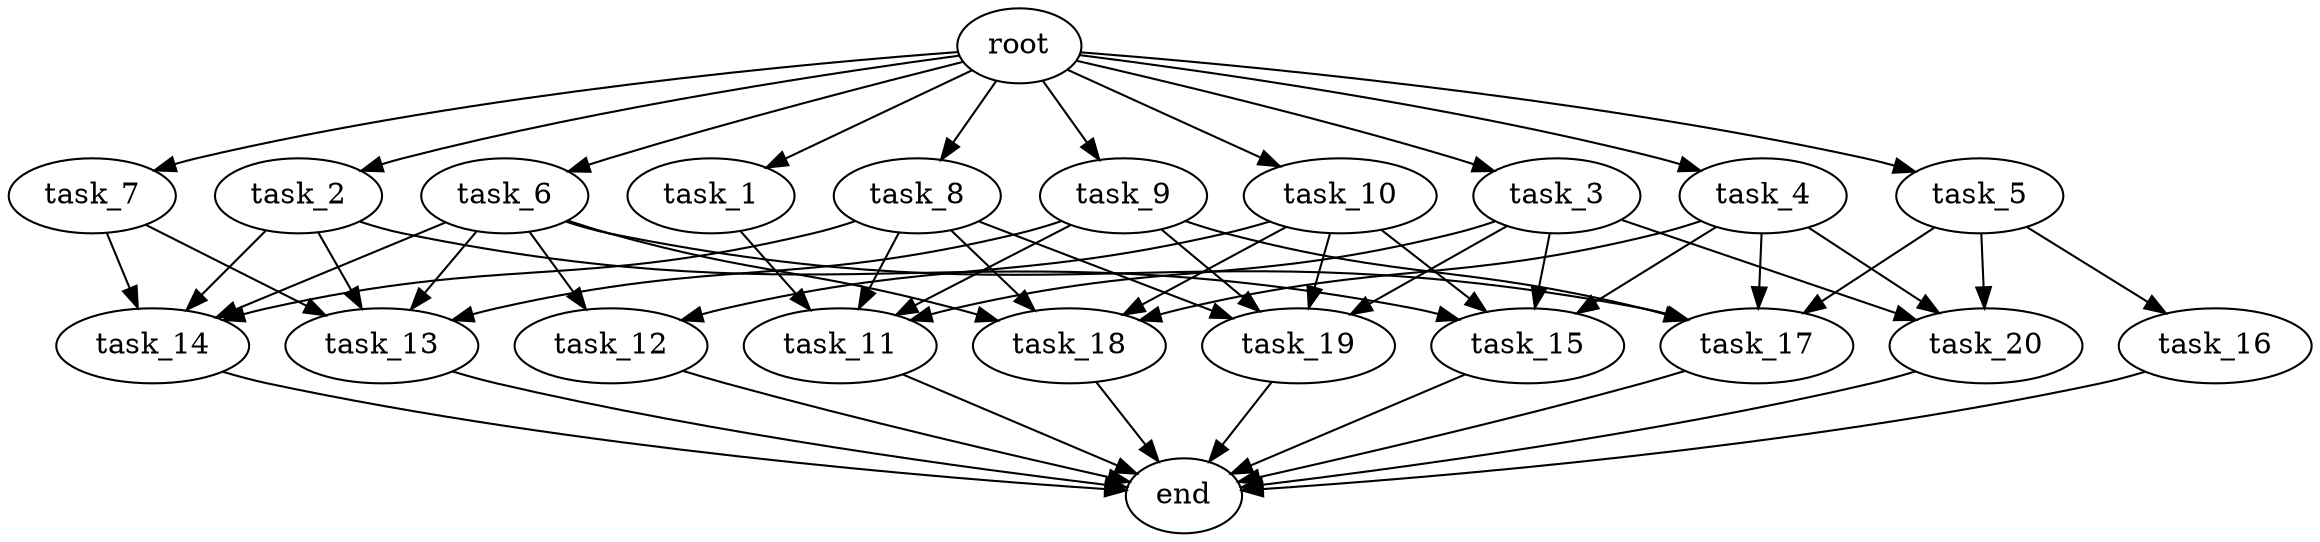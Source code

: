 digraph G {
  root [size="0.000000e+00"];
  task_1 [size="5.025250e+10"];
  task_2 [size="3.937776e+10"];
  task_3 [size="6.863700e+10"];
  task_4 [size="1.748829e+10"];
  task_5 [size="9.765095e+10"];
  task_6 [size="6.982747e+10"];
  task_7 [size="4.601246e+10"];
  task_8 [size="6.892416e+10"];
  task_9 [size="1.191880e+09"];
  task_10 [size="2.108313e+10"];
  task_11 [size="5.810501e+10"];
  task_12 [size="3.255037e+10"];
  task_13 [size="6.128168e+10"];
  task_14 [size="2.597748e+10"];
  task_15 [size="5.486085e+10"];
  task_16 [size="2.372154e+10"];
  task_17 [size="4.713982e+10"];
  task_18 [size="6.131227e+10"];
  task_19 [size="3.659876e+10"];
  task_20 [size="4.988201e+10"];
  end [size="0.000000e+00"];

  root -> task_1 [size="1.000000e-12"];
  root -> task_2 [size="1.000000e-12"];
  root -> task_3 [size="1.000000e-12"];
  root -> task_4 [size="1.000000e-12"];
  root -> task_5 [size="1.000000e-12"];
  root -> task_6 [size="1.000000e-12"];
  root -> task_7 [size="1.000000e-12"];
  root -> task_8 [size="1.000000e-12"];
  root -> task_9 [size="1.000000e-12"];
  root -> task_10 [size="1.000000e-12"];
  task_1 -> task_11 [size="1.452625e+08"];
  task_2 -> task_13 [size="1.532042e+08"];
  task_2 -> task_14 [size="6.494370e+07"];
  task_2 -> task_15 [size="1.371521e+08"];
  task_3 -> task_11 [size="1.452625e+08"];
  task_3 -> task_15 [size="1.371521e+08"];
  task_3 -> task_19 [size="9.149689e+07"];
  task_3 -> task_20 [size="1.662734e+08"];
  task_4 -> task_15 [size="1.371521e+08"];
  task_4 -> task_17 [size="1.178496e+08"];
  task_4 -> task_18 [size="1.532807e+08"];
  task_4 -> task_20 [size="1.662734e+08"];
  task_5 -> task_16 [size="2.372154e+08"];
  task_5 -> task_17 [size="1.178496e+08"];
  task_5 -> task_20 [size="1.662734e+08"];
  task_6 -> task_12 [size="1.627518e+08"];
  task_6 -> task_13 [size="1.532042e+08"];
  task_6 -> task_14 [size="6.494370e+07"];
  task_6 -> task_17 [size="1.178496e+08"];
  task_6 -> task_18 [size="1.532807e+08"];
  task_7 -> task_13 [size="1.532042e+08"];
  task_7 -> task_14 [size="6.494370e+07"];
  task_8 -> task_11 [size="1.452625e+08"];
  task_8 -> task_14 [size="6.494370e+07"];
  task_8 -> task_18 [size="1.532807e+08"];
  task_8 -> task_19 [size="9.149689e+07"];
  task_9 -> task_11 [size="1.452625e+08"];
  task_9 -> task_13 [size="1.532042e+08"];
  task_9 -> task_17 [size="1.178496e+08"];
  task_9 -> task_19 [size="9.149689e+07"];
  task_10 -> task_12 [size="1.627518e+08"];
  task_10 -> task_15 [size="1.371521e+08"];
  task_10 -> task_18 [size="1.532807e+08"];
  task_10 -> task_19 [size="9.149689e+07"];
  task_11 -> end [size="1.000000e-12"];
  task_12 -> end [size="1.000000e-12"];
  task_13 -> end [size="1.000000e-12"];
  task_14 -> end [size="1.000000e-12"];
  task_15 -> end [size="1.000000e-12"];
  task_16 -> end [size="1.000000e-12"];
  task_17 -> end [size="1.000000e-12"];
  task_18 -> end [size="1.000000e-12"];
  task_19 -> end [size="1.000000e-12"];
  task_20 -> end [size="1.000000e-12"];
}
